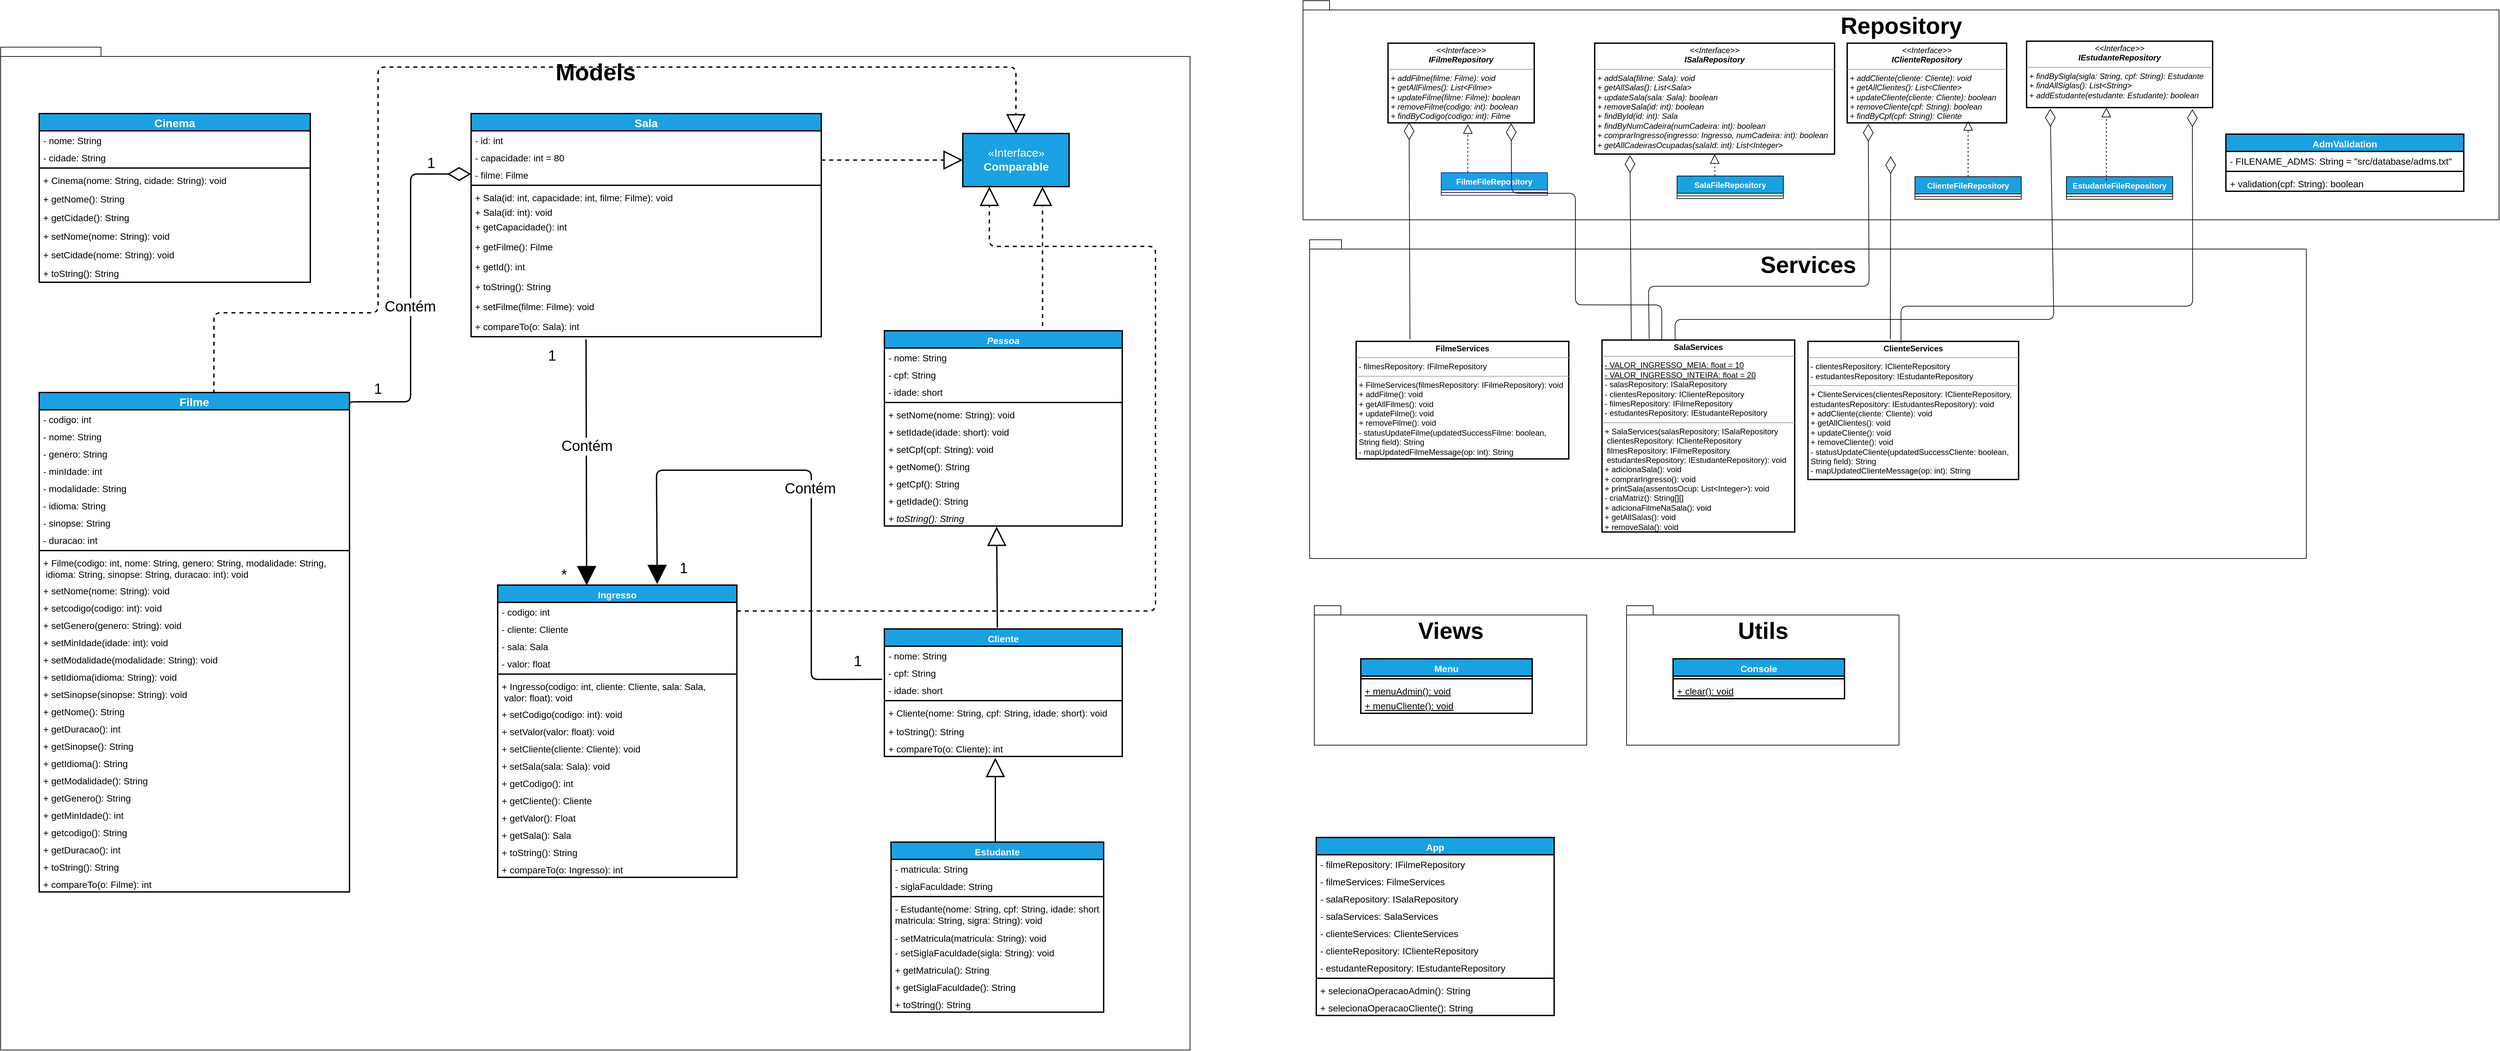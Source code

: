 <mxfile>
    <diagram id="0D2AwkG7d8j1suygumKX" name="Page-1">
        <mxGraphModel dx="1260" dy="1689" grid="1" gridSize="10" guides="0" tooltips="1" connect="1" arrows="1" fold="1" page="1" pageScale="1" pageWidth="827" pageHeight="1169" background="#FFFFFF" math="0" shadow="0">
            <root>
                <mxCell id="0"/>
                <mxCell id="1" parent="0"/>
                <mxCell id="151" value="&lt;font style=&quot;font-size: 35px&quot;&gt;Repository&lt;/font&gt;" style="shape=folder;fontStyle=1;spacingTop=10;tabWidth=40;tabHeight=14;tabPosition=left;html=1;verticalAlign=top;" parent="1" vertex="1">
                    <mxGeometry x="1780" y="-130" width="1800" height="330" as="geometry"/>
                </mxCell>
                <mxCell id="122" value="&lt;font style=&quot;font-size: 35px&quot;&gt;Models&lt;/font&gt;" style="shape=folder;fontStyle=1;spacingTop=10;tabWidth=40;tabHeight=14;tabPosition=left;html=1;strokeColor=#000000;strokeWidth=1;verticalAlign=top;align=center;fontSize=35;" parent="1" vertex="1">
                    <mxGeometry x="-180" y="-60" width="1790" height="1510" as="geometry"/>
                </mxCell>
                <mxCell id="205" value="Views" style="shape=folder;fontStyle=1;spacingTop=10;tabWidth=40;tabHeight=14;tabPosition=left;html=1;labelBackgroundColor=none;fontSize=35;fontColor=#000000;fillColor=#FFFFFF;gradientColor=none;verticalAlign=top;" parent="1" vertex="1">
                    <mxGeometry x="1797" y="781" width="410" height="210" as="geometry"/>
                </mxCell>
                <mxCell id="162" value="Services" style="shape=folder;fontStyle=1;spacingTop=10;tabWidth=40;tabHeight=14;tabPosition=left;html=1;labelBackgroundColor=none;fontSize=35;fontColor=#000000;fillColor=#FFFFFF;gradientColor=none;verticalAlign=top;" parent="1" vertex="1">
                    <mxGeometry x="1790" y="230" width="1500" height="480" as="geometry"/>
                </mxCell>
                <mxCell id="3" value="Cinema" style="swimlane;fontStyle=1;align=center;verticalAlign=middle;childLayout=stackLayout;horizontal=1;startSize=26;horizontalStack=0;resizeParent=1;resizeParentMax=0;resizeLast=0;collapsible=1;marginBottom=0;fillColor=#1ba1e2;strokeColor=#000000;fontSize=17;fontColor=#ffffff;strokeWidth=2;fontFamily=Helvetica;" parent="1" vertex="1">
                    <mxGeometry x="-122" y="40" width="408" height="254" as="geometry"/>
                </mxCell>
                <mxCell id="4" value="- nome: String" style="text;align=left;verticalAlign=top;spacingLeft=4;spacingRight=4;overflow=hidden;rotatable=0;points=[[0,0.5],[1,0.5]];portConstraint=eastwest;fontSize=14;" parent="3" vertex="1">
                    <mxGeometry y="26" width="408" height="26" as="geometry"/>
                </mxCell>
                <mxCell id="12" value="- cidade: String" style="text;align=left;verticalAlign=top;spacingLeft=4;spacingRight=4;overflow=hidden;rotatable=0;points=[[0,0.5],[1,0.5]];portConstraint=eastwest;fontSize=14;" parent="3" vertex="1">
                    <mxGeometry y="52" width="408" height="26" as="geometry"/>
                </mxCell>
                <mxCell id="5" value="" style="line;strokeWidth=2;align=left;verticalAlign=middle;spacingTop=-1;spacingLeft=3;spacingRight=3;rotatable=0;labelPosition=right;points=[];portConstraint=eastwest;fillColor=#fff2cc;strokeColor=#000000;fontSize=14;" parent="3" vertex="1">
                    <mxGeometry y="78" width="408" height="8" as="geometry"/>
                </mxCell>
                <mxCell id="6" value="+ Cinema(nome: String, cidade: String): void" style="text;align=left;verticalAlign=top;spacingLeft=4;spacingRight=4;overflow=hidden;rotatable=0;points=[[0,0.5],[1,0.5]];portConstraint=eastwest;fontSize=14;" parent="3" vertex="1">
                    <mxGeometry y="86" width="408" height="28" as="geometry"/>
                </mxCell>
                <mxCell id="259" value="+ getNome(): String" style="text;align=left;verticalAlign=top;spacingLeft=4;spacingRight=4;overflow=hidden;rotatable=0;points=[[0,0.5],[1,0.5]];portConstraint=eastwest;fontSize=14;" parent="3" vertex="1">
                    <mxGeometry y="114" width="408" height="28" as="geometry"/>
                </mxCell>
                <mxCell id="260" value="+ getCidade(): String" style="text;align=left;verticalAlign=top;spacingLeft=4;spacingRight=4;overflow=hidden;rotatable=0;points=[[0,0.5],[1,0.5]];portConstraint=eastwest;fontSize=14;" parent="3" vertex="1">
                    <mxGeometry y="142" width="408" height="28" as="geometry"/>
                </mxCell>
                <mxCell id="261" value="+ setNome(nome: String): void" style="text;align=left;verticalAlign=top;spacingLeft=4;spacingRight=4;overflow=hidden;rotatable=0;points=[[0,0.5],[1,0.5]];portConstraint=eastwest;fontSize=14;" parent="3" vertex="1">
                    <mxGeometry y="170" width="408" height="28" as="geometry"/>
                </mxCell>
                <mxCell id="262" value="+ setCidade(nome: String): void" style="text;align=left;verticalAlign=top;spacingLeft=4;spacingRight=4;overflow=hidden;rotatable=0;points=[[0,0.5],[1,0.5]];portConstraint=eastwest;fontSize=14;" parent="3" vertex="1">
                    <mxGeometry y="198" width="408" height="28" as="geometry"/>
                </mxCell>
                <mxCell id="263" value="+ toString(): String" style="text;align=left;verticalAlign=top;spacingLeft=4;spacingRight=4;overflow=hidden;rotatable=0;points=[[0,0.5],[1,0.5]];portConstraint=eastwest;fontSize=14;" parent="3" vertex="1">
                    <mxGeometry y="226" width="408" height="28" as="geometry"/>
                </mxCell>
                <mxCell id="22" value="Sala" style="swimlane;fontStyle=1;align=center;verticalAlign=middle;childLayout=stackLayout;horizontal=1;startSize=26;horizontalStack=0;resizeParent=1;resizeParentMax=0;resizeLast=0;collapsible=1;marginBottom=0;fillColor=#1ba1e2;strokeColor=#000000;fontSize=17;strokeWidth=2;fontColor=#ffffff;" parent="1" vertex="1">
                    <mxGeometry x="528" y="40" width="527" height="336" as="geometry"/>
                </mxCell>
                <mxCell id="23" value="- id: int" style="text;align=left;verticalAlign=top;spacingLeft=4;spacingRight=4;overflow=hidden;rotatable=0;points=[[0,0.5],[1,0.5]];portConstraint=eastwest;fontSize=14;strokeColor=none;" parent="22" vertex="1">
                    <mxGeometry y="26" width="527" height="26" as="geometry"/>
                </mxCell>
                <mxCell id="29" value="- capacidade: int = 80" style="text;align=left;verticalAlign=top;spacingLeft=4;spacingRight=4;overflow=hidden;rotatable=0;points=[[0,0.5],[1,0.5]];portConstraint=eastwest;fontSize=14;" parent="22" vertex="1">
                    <mxGeometry y="52" width="527" height="26" as="geometry"/>
                </mxCell>
                <mxCell id="28" value="- filme: Filme" style="text;align=left;verticalAlign=top;spacingLeft=4;spacingRight=4;overflow=hidden;rotatable=0;points=[[0,0.5],[1,0.5]];portConstraint=eastwest;fontSize=14;" parent="22" vertex="1">
                    <mxGeometry y="78" width="527" height="26" as="geometry"/>
                </mxCell>
                <mxCell id="24" value="" style="line;strokeWidth=2;align=left;verticalAlign=middle;spacingTop=-1;spacingLeft=3;spacingRight=3;rotatable=0;labelPosition=right;points=[];portConstraint=eastwest;fontSize=14;sketch=0;shadow=0;labelBackgroundColor=none;labelBorderColor=none;noLabel=1;" parent="22" vertex="1">
                    <mxGeometry y="104" width="527" height="8" as="geometry"/>
                </mxCell>
                <mxCell id="25" value="+ Sala(id: int, capacidade: int, filme: Filme): void" style="text;align=left;verticalAlign=top;spacingLeft=4;spacingRight=4;overflow=hidden;rotatable=0;points=[[0,0.5],[1,0.5]];portConstraint=eastwest;fontSize=14;" parent="22" vertex="1">
                    <mxGeometry y="112" width="527" height="22" as="geometry"/>
                </mxCell>
                <mxCell id="267" value="+ Sala(id: int): void" style="text;align=left;verticalAlign=top;spacingLeft=4;spacingRight=4;overflow=hidden;rotatable=0;points=[[0,0.5],[1,0.5]];portConstraint=eastwest;fontSize=14;" parent="22" vertex="1">
                    <mxGeometry y="134" width="527" height="22" as="geometry"/>
                </mxCell>
                <mxCell id="34" value="+ getCapacidade(): int" style="text;align=left;verticalAlign=top;spacingLeft=4;spacingRight=4;overflow=hidden;rotatable=0;points=[[0,0.5],[1,0.5]];portConstraint=eastwest;fontSize=14;" parent="22" vertex="1">
                    <mxGeometry y="156" width="527" height="30" as="geometry"/>
                </mxCell>
                <mxCell id="35" value="+ getFilme(): Filme" style="text;align=left;verticalAlign=top;spacingLeft=4;spacingRight=4;overflow=hidden;rotatable=0;points=[[0,0.5],[1,0.5]];portConstraint=eastwest;fontSize=14;" parent="22" vertex="1">
                    <mxGeometry y="186" width="527" height="30" as="geometry"/>
                </mxCell>
                <mxCell id="38" value="+ getId(): int" style="text;align=left;verticalAlign=top;spacingLeft=4;spacingRight=4;overflow=hidden;rotatable=0;points=[[0,0.5],[1,0.5]];portConstraint=eastwest;fontSize=14;" parent="22" vertex="1">
                    <mxGeometry y="216" width="527" height="30" as="geometry"/>
                </mxCell>
                <mxCell id="39" value="+ toString(): String" style="text;align=left;verticalAlign=top;spacingLeft=4;spacingRight=4;overflow=hidden;rotatable=0;points=[[0,0.5],[1,0.5]];portConstraint=eastwest;fontSize=14;" parent="22" vertex="1">
                    <mxGeometry y="246" width="527" height="30" as="geometry"/>
                </mxCell>
                <mxCell id="268" value="+ setFilme(filme: Filme): void" style="text;align=left;verticalAlign=top;spacingLeft=4;spacingRight=4;overflow=hidden;rotatable=0;points=[[0,0.5],[1,0.5]];portConstraint=eastwest;fontSize=14;" parent="22" vertex="1">
                    <mxGeometry y="276" width="527" height="30" as="geometry"/>
                </mxCell>
                <mxCell id="269" value="+ compareTo(o: Sala): int" style="text;align=left;verticalAlign=top;spacingLeft=4;spacingRight=4;overflow=hidden;rotatable=0;points=[[0,0.5],[1,0.5]];portConstraint=eastwest;fontSize=14;" parent="22" vertex="1">
                    <mxGeometry y="306" width="527" height="30" as="geometry"/>
                </mxCell>
                <mxCell id="48" value="Cliente" style="swimlane;fontStyle=1;align=center;verticalAlign=top;childLayout=stackLayout;horizontal=1;startSize=26;horizontalStack=0;resizeParent=1;resizeParentMax=0;resizeLast=0;collapsible=1;marginBottom=0;fontSize=14;strokeWidth=2;fillColor=#1ba1e2;fontColor=#ffffff;strokeColor=#000000;" parent="1" vertex="1">
                    <mxGeometry x="1150" y="816" width="358" height="192" as="geometry"/>
                </mxCell>
                <mxCell id="49" value="- nome: String" style="text;align=left;verticalAlign=top;spacingLeft=4;spacingRight=4;overflow=hidden;rotatable=0;points=[[0,0.5],[1,0.5]];portConstraint=eastwest;fontSize=14;" parent="48" vertex="1">
                    <mxGeometry y="26" width="358" height="26" as="geometry"/>
                </mxCell>
                <mxCell id="50" value="- cpf: String" style="text;align=left;verticalAlign=top;spacingLeft=4;spacingRight=4;overflow=hidden;rotatable=0;points=[[0,0.5],[1,0.5]];portConstraint=eastwest;fontSize=14;" parent="48" vertex="1">
                    <mxGeometry y="52" width="358" height="26" as="geometry"/>
                </mxCell>
                <mxCell id="60" value="- idade: short" style="text;align=left;verticalAlign=top;spacingLeft=4;spacingRight=4;overflow=hidden;rotatable=0;points=[[0,0.5],[1,0.5]];portConstraint=eastwest;fontSize=14;" parent="48" vertex="1">
                    <mxGeometry y="78" width="358" height="26" as="geometry"/>
                </mxCell>
                <mxCell id="52" value="" style="line;strokeWidth=2;align=left;verticalAlign=middle;spacingTop=-1;spacingLeft=3;spacingRight=3;rotatable=0;labelPosition=right;points=[];portConstraint=eastwest;fontSize=14;" parent="48" vertex="1">
                    <mxGeometry y="104" width="358" height="8" as="geometry"/>
                </mxCell>
                <mxCell id="64" value="+ Cliente(nome: String, cpf: String, idade: short): void" style="text;align=left;verticalAlign=top;spacingLeft=4;spacingRight=4;overflow=hidden;rotatable=0;points=[[0,0.5],[1,0.5]];portConstraint=eastwest;fontSize=14;" parent="48" vertex="1">
                    <mxGeometry y="112" width="358" height="28" as="geometry"/>
                </mxCell>
                <mxCell id="59" value="+ toString(): String" style="text;align=left;verticalAlign=top;spacingLeft=4;spacingRight=4;overflow=hidden;rotatable=0;points=[[0,0.5],[1,0.5]];portConstraint=eastwest;fontSize=14;" parent="48" vertex="1">
                    <mxGeometry y="140" width="358" height="26" as="geometry"/>
                </mxCell>
                <mxCell id="264" value="+ compareTo(o: Cliente): int" style="text;align=left;verticalAlign=top;spacingLeft=4;spacingRight=4;overflow=hidden;rotatable=0;points=[[0,0.5],[1,0.5]];portConstraint=eastwest;fontSize=14;" parent="48" vertex="1">
                    <mxGeometry y="166" width="358" height="26" as="geometry"/>
                </mxCell>
                <mxCell id="71" value="Filme" style="swimlane;fontStyle=1;align=center;verticalAlign=middle;childLayout=stackLayout;horizontal=1;startSize=26;horizontalStack=0;resizeParent=1;resizeParentMax=0;resizeLast=0;collapsible=1;marginBottom=0;fontSize=17;fillColor=#1ba1e2;fontColor=#ffffff;strokeColor=#000000;strokeWidth=2;labelPosition=center;verticalLabelPosition=middle;" parent="1" vertex="1">
                    <mxGeometry x="-122" y="460" width="467" height="752" as="geometry"/>
                </mxCell>
                <mxCell id="74" value="- codigo: int" style="text;align=left;verticalAlign=top;spacingLeft=4;spacingRight=4;overflow=hidden;rotatable=0;points=[[0,0.5],[1,0.5]];portConstraint=eastwest;fontSize=14;" parent="71" vertex="1">
                    <mxGeometry y="26" width="467" height="26" as="geometry"/>
                </mxCell>
                <mxCell id="72" value="- nome: String" style="text;align=left;verticalAlign=top;spacingLeft=4;spacingRight=4;overflow=hidden;rotatable=0;points=[[0,0.5],[1,0.5]];portConstraint=eastwest;fontSize=14;" parent="71" vertex="1">
                    <mxGeometry y="52" width="467" height="26" as="geometry"/>
                </mxCell>
                <mxCell id="73" value="- genero: String" style="text;align=left;verticalAlign=top;spacingLeft=4;spacingRight=4;overflow=hidden;rotatable=0;points=[[0,0.5],[1,0.5]];portConstraint=eastwest;fontSize=14;" parent="71" vertex="1">
                    <mxGeometry y="78" width="467" height="26" as="geometry"/>
                </mxCell>
                <mxCell id="211" value="- minIdade: int" style="text;align=left;verticalAlign=top;spacingLeft=4;spacingRight=4;overflow=hidden;rotatable=0;points=[[0,0.5],[1,0.5]];portConstraint=eastwest;fontSize=14;" parent="71" vertex="1">
                    <mxGeometry y="104" width="467" height="26" as="geometry"/>
                </mxCell>
                <mxCell id="84" value="- modalidade: String" style="text;align=left;verticalAlign=top;spacingLeft=4;spacingRight=4;overflow=hidden;rotatable=0;points=[[0,0.5],[1,0.5]];portConstraint=eastwest;fontSize=14;" parent="71" vertex="1">
                    <mxGeometry y="130" width="467" height="26" as="geometry"/>
                </mxCell>
                <mxCell id="85" value="- idioma: String" style="text;align=left;verticalAlign=top;spacingLeft=4;spacingRight=4;overflow=hidden;rotatable=0;points=[[0,0.5],[1,0.5]];portConstraint=eastwest;fontSize=14;" parent="71" vertex="1">
                    <mxGeometry y="156" width="467" height="26" as="geometry"/>
                </mxCell>
                <mxCell id="86" value="- sinopse: String" style="text;align=left;verticalAlign=top;spacingLeft=4;spacingRight=4;overflow=hidden;rotatable=0;points=[[0,0.5],[1,0.5]];portConstraint=eastwest;fontSize=14;" parent="71" vertex="1">
                    <mxGeometry y="182" width="467" height="26" as="geometry"/>
                </mxCell>
                <mxCell id="87" value="- duracao: int" style="text;align=left;verticalAlign=top;spacingLeft=4;spacingRight=4;overflow=hidden;rotatable=0;points=[[0,0.5],[1,0.5]];portConstraint=eastwest;fontSize=14;" parent="71" vertex="1">
                    <mxGeometry y="208" width="467" height="26" as="geometry"/>
                </mxCell>
                <mxCell id="75" value="" style="line;strokeWidth=2;align=left;verticalAlign=middle;spacingTop=-1;spacingLeft=3;spacingRight=3;rotatable=0;labelPosition=right;points=[];portConstraint=eastwest;fontSize=14;" parent="71" vertex="1">
                    <mxGeometry y="234" width="467" height="8" as="geometry"/>
                </mxCell>
                <mxCell id="76" value="+ Filme(codigo: int, nome: String, genero: String, modalidade: String,&#10; idioma: String, sinopse: String, duracao: int): void" style="text;align=left;verticalAlign=top;spacingLeft=4;spacingRight=4;overflow=hidden;rotatable=0;points=[[0,0.5],[1,0.5]];portConstraint=eastwest;fontSize=14;" parent="71" vertex="1">
                    <mxGeometry y="242" width="467" height="42" as="geometry"/>
                </mxCell>
                <mxCell id="77" value="+ setNome(nome: String): void" style="text;align=left;verticalAlign=top;spacingLeft=4;spacingRight=4;overflow=hidden;rotatable=0;points=[[0,0.5],[1,0.5]];portConstraint=eastwest;fontSize=14;" parent="71" vertex="1">
                    <mxGeometry y="284" width="467" height="26" as="geometry"/>
                </mxCell>
                <mxCell id="78" value="+ setcodigo(codigo: int): void" style="text;align=left;verticalAlign=top;spacingLeft=4;spacingRight=4;overflow=hidden;rotatable=0;points=[[0,0.5],[1,0.5]];portConstraint=eastwest;fontSize=14;" parent="71" vertex="1">
                    <mxGeometry y="310" width="467" height="26" as="geometry"/>
                </mxCell>
                <mxCell id="79" value="+ setGenero(genero: String): void" style="text;align=left;verticalAlign=top;spacingLeft=4;spacingRight=4;overflow=hidden;rotatable=0;points=[[0,0.5],[1,0.5]];portConstraint=eastwest;fontSize=14;" parent="71" vertex="1">
                    <mxGeometry y="336" width="467" height="26" as="geometry"/>
                </mxCell>
                <mxCell id="212" value="+ setMinIdade(idade: int): void" style="text;align=left;verticalAlign=top;spacingLeft=4;spacingRight=4;overflow=hidden;rotatable=0;points=[[0,0.5],[1,0.5]];portConstraint=eastwest;fontSize=14;" parent="71" vertex="1">
                    <mxGeometry y="362" width="467" height="26" as="geometry"/>
                </mxCell>
                <mxCell id="88" value="+ setModalidade(modalidade: String): void" style="text;align=left;verticalAlign=top;spacingLeft=4;spacingRight=4;overflow=hidden;rotatable=0;points=[[0,0.5],[1,0.5]];portConstraint=eastwest;fontSize=14;" parent="71" vertex="1">
                    <mxGeometry y="388" width="467" height="26" as="geometry"/>
                </mxCell>
                <mxCell id="89" value="+ setIdioma(idioma: String): void" style="text;align=left;verticalAlign=top;spacingLeft=4;spacingRight=4;overflow=hidden;rotatable=0;points=[[0,0.5],[1,0.5]];portConstraint=eastwest;fontSize=14;" parent="71" vertex="1">
                    <mxGeometry y="414" width="467" height="26" as="geometry"/>
                </mxCell>
                <mxCell id="80" value="+ setSinopse(sinopse: String): void" style="text;align=left;verticalAlign=top;spacingLeft=4;spacingRight=4;overflow=hidden;rotatable=0;points=[[0,0.5],[1,0.5]];portConstraint=eastwest;fontSize=14;" parent="71" vertex="1">
                    <mxGeometry y="440" width="467" height="26" as="geometry"/>
                </mxCell>
                <mxCell id="91" value="+ getNome(): String" style="text;align=left;verticalAlign=top;spacingLeft=4;spacingRight=4;overflow=hidden;rotatable=0;points=[[0,0.5],[1,0.5]];portConstraint=eastwest;fontSize=14;" parent="71" vertex="1">
                    <mxGeometry y="466" width="467" height="26" as="geometry"/>
                </mxCell>
                <mxCell id="97" value="+ getDuracao(): int" style="text;align=left;verticalAlign=top;spacingLeft=4;spacingRight=4;overflow=hidden;rotatable=0;points=[[0,0.5],[1,0.5]];portConstraint=eastwest;fontSize=14;" parent="71" vertex="1">
                    <mxGeometry y="492" width="467" height="26" as="geometry"/>
                </mxCell>
                <mxCell id="96" value="+ getSinopse(): String" style="text;align=left;verticalAlign=top;spacingLeft=4;spacingRight=4;overflow=hidden;rotatable=0;points=[[0,0.5],[1,0.5]];portConstraint=eastwest;fontSize=14;" parent="71" vertex="1">
                    <mxGeometry y="518" width="467" height="26" as="geometry"/>
                </mxCell>
                <mxCell id="95" value="+ getIdioma(): String" style="text;align=left;verticalAlign=top;spacingLeft=4;spacingRight=4;overflow=hidden;rotatable=0;points=[[0,0.5],[1,0.5]];portConstraint=eastwest;fontSize=14;" parent="71" vertex="1">
                    <mxGeometry y="544" width="467" height="26" as="geometry"/>
                </mxCell>
                <mxCell id="94" value="+ getModalidade(): String" style="text;align=left;verticalAlign=top;spacingLeft=4;spacingRight=4;overflow=hidden;rotatable=0;points=[[0,0.5],[1,0.5]];portConstraint=eastwest;fontSize=14;" parent="71" vertex="1">
                    <mxGeometry y="570" width="467" height="26" as="geometry"/>
                </mxCell>
                <mxCell id="213" value="+ getGenero(): String" style="text;align=left;verticalAlign=top;spacingLeft=4;spacingRight=4;overflow=hidden;rotatable=0;points=[[0,0.5],[1,0.5]];portConstraint=eastwest;fontSize=14;" parent="71" vertex="1">
                    <mxGeometry y="596" width="467" height="26" as="geometry"/>
                </mxCell>
                <mxCell id="93" value="+ getMinIdade(): int" style="text;align=left;verticalAlign=top;spacingLeft=4;spacingRight=4;overflow=hidden;rotatable=0;points=[[0,0.5],[1,0.5]];portConstraint=eastwest;fontSize=14;" parent="71" vertex="1">
                    <mxGeometry y="622" width="467" height="26" as="geometry"/>
                </mxCell>
                <mxCell id="92" value="+ getcodigo(): String" style="text;align=left;verticalAlign=top;spacingLeft=4;spacingRight=4;overflow=hidden;rotatable=0;points=[[0,0.5],[1,0.5]];portConstraint=eastwest;fontSize=14;" parent="71" vertex="1">
                    <mxGeometry y="648" width="467" height="26" as="geometry"/>
                </mxCell>
                <mxCell id="90" value="+ getDuracao(): int" style="text;align=left;verticalAlign=top;spacingLeft=4;spacingRight=4;overflow=hidden;rotatable=0;points=[[0,0.5],[1,0.5]];portConstraint=eastwest;fontSize=14;" parent="71" vertex="1">
                    <mxGeometry y="674" width="467" height="26" as="geometry"/>
                </mxCell>
                <mxCell id="98" value="+ toString(): String" style="text;align=left;verticalAlign=top;spacingLeft=4;spacingRight=4;overflow=hidden;rotatable=0;points=[[0,0.5],[1,0.5]];portConstraint=eastwest;fontSize=14;" parent="71" vertex="1">
                    <mxGeometry y="700" width="467" height="26" as="geometry"/>
                </mxCell>
                <mxCell id="266" value="+ compareTo(o: Filme): int" style="text;align=left;verticalAlign=top;spacingLeft=4;spacingRight=4;overflow=hidden;rotatable=0;points=[[0,0.5],[1,0.5]];portConstraint=eastwest;fontSize=14;" parent="71" vertex="1">
                    <mxGeometry y="726" width="467" height="26" as="geometry"/>
                </mxCell>
                <mxCell id="99" value="Estudante" style="swimlane;fontStyle=1;align=center;verticalAlign=top;childLayout=stackLayout;horizontal=1;startSize=26;horizontalStack=0;resizeParent=1;resizeParentMax=0;resizeLast=0;collapsible=1;marginBottom=0;fontSize=14;fillColor=#1ba1e2;fontColor=#ffffff;strokeColor=#000000;strokeWidth=2;rounded=0;shadow=0;sketch=0;glass=0;" parent="1" vertex="1">
                    <mxGeometry x="1160" y="1137" width="320" height="256" as="geometry"/>
                </mxCell>
                <mxCell id="100" value="- matricula: String" style="text;align=left;verticalAlign=top;spacingLeft=4;spacingRight=4;overflow=hidden;rotatable=0;points=[[0,0.5],[1,0.5]];portConstraint=eastwest;fontSize=14;" parent="99" vertex="1">
                    <mxGeometry y="26" width="320" height="26" as="geometry"/>
                </mxCell>
                <mxCell id="103" value="- siglaFaculdade: String" style="text;align=left;verticalAlign=top;spacingLeft=4;spacingRight=4;overflow=hidden;rotatable=0;points=[[0,0.5],[1,0.5]];portConstraint=eastwest;fontSize=14;" parent="99" vertex="1">
                    <mxGeometry y="52" width="320" height="26" as="geometry"/>
                </mxCell>
                <mxCell id="101" value="" style="line;strokeWidth=2;align=left;verticalAlign=middle;spacingTop=-1;spacingLeft=3;spacingRight=3;rotatable=0;labelPosition=right;points=[];portConstraint=eastwest;fontSize=14;shadow=0;" parent="99" vertex="1">
                    <mxGeometry y="78" width="320" height="8" as="geometry"/>
                </mxCell>
                <mxCell id="258" value="- Estudante(nome: String, cpf: String, idade: short, &#10;matricula: String, sigra: String): void" style="text;align=left;verticalAlign=top;spacingLeft=4;spacingRight=4;overflow=hidden;rotatable=0;points=[[0,0.5],[1,0.5]];portConstraint=eastwest;fontSize=14;" parent="99" vertex="1">
                    <mxGeometry y="86" width="320" height="44" as="geometry"/>
                </mxCell>
                <mxCell id="102" value="- setMatricula(matricula: String): void" style="text;align=left;verticalAlign=top;spacingLeft=4;spacingRight=4;overflow=hidden;rotatable=0;points=[[0,0.5],[1,0.5]];portConstraint=eastwest;fontSize=14;" parent="99" vertex="1">
                    <mxGeometry y="130" width="320" height="22" as="geometry"/>
                </mxCell>
                <mxCell id="105" value="- setSiglaFaculdade(sigla: String): void" style="text;align=left;verticalAlign=top;spacingLeft=4;spacingRight=4;overflow=hidden;rotatable=0;points=[[0,0.5],[1,0.5]];portConstraint=eastwest;fontSize=14;" parent="99" vertex="1">
                    <mxGeometry y="152" width="320" height="26" as="geometry"/>
                </mxCell>
                <mxCell id="106" value="+ getMatricula(): String" style="text;align=left;verticalAlign=top;spacingLeft=4;spacingRight=4;overflow=hidden;rotatable=0;points=[[0,0.5],[1,0.5]];portConstraint=eastwest;fontSize=14;" parent="99" vertex="1">
                    <mxGeometry y="178" width="320" height="26" as="geometry"/>
                </mxCell>
                <mxCell id="104" value="+ getSiglaFaculdade(): String " style="text;align=left;verticalAlign=top;spacingLeft=4;spacingRight=4;overflow=hidden;rotatable=0;points=[[0,0.5],[1,0.5]];portConstraint=eastwest;fontSize=14;" parent="99" vertex="1">
                    <mxGeometry y="204" width="320" height="26" as="geometry"/>
                </mxCell>
                <mxCell id="265" value="+ toString(): String " style="text;align=left;verticalAlign=top;spacingLeft=4;spacingRight=4;overflow=hidden;rotatable=0;points=[[0,0.5],[1,0.5]];portConstraint=eastwest;fontSize=14;" parent="99" vertex="1">
                    <mxGeometry y="230" width="320" height="26" as="geometry"/>
                </mxCell>
                <mxCell id="118" value="" style="endArrow=none;html=1;endSize=24;startArrow=diamondThin;startSize=30;startFill=0;edgeStyle=orthogonalEdgeStyle;align=left;verticalAlign=bottom;entryX=1.002;entryY=0.022;entryDx=0;entryDy=0;endFill=0;fillColor=none;fontSize=14;exitX=0;exitY=0.5;exitDx=0;exitDy=0;entryPerimeter=0;strokeWidth=2;" parent="1" source="28" target="71" edge="1">
                    <mxGeometry x="-1" y="3" relative="1" as="geometry">
                        <mxPoint x="498" y="368" as="sourcePoint"/>
                        <mxPoint x="488" y="540" as="targetPoint"/>
                        <Array as="points">
                            <mxPoint x="437" y="131"/>
                            <mxPoint x="437" y="474"/>
                        </Array>
                    </mxGeometry>
                </mxCell>
                <mxCell id="243" value="Contém" style="edgeLabel;html=1;align=center;verticalAlign=middle;resizable=0;points=[];fontSize=22;" parent="118" vertex="1" connectable="0">
                    <mxGeometry x="0.101" y="-1" relative="1" as="geometry">
                        <mxPoint as="offset"/>
                    </mxGeometry>
                </mxCell>
                <mxCell id="120" style="edgeStyle=none;html=1;startArrow=none;startFill=0;endArrow=block;endFill=0;startSize=24;endSize=24;fontSize=14;strokeWidth=2;" parent="1" edge="1">
                    <mxGeometry relative="1" as="geometry">
                        <mxPoint x="1317" y="1010" as="targetPoint"/>
                        <mxPoint x="1317" y="1138" as="sourcePoint"/>
                    </mxGeometry>
                </mxCell>
                <mxCell id="128" value="«Interface»&lt;br style=&quot;font-size: 17px;&quot;&gt;&lt;b style=&quot;font-size: 17px;&quot;&gt;Comparable&lt;/b&gt;" style="html=1;fillColor=#1ba1e2;fontColor=#ffffff;strokeColor=#000000;fontSize=17;strokeWidth=2;" parent="1" vertex="1">
                    <mxGeometry x="1268" y="70" width="160" height="80" as="geometry"/>
                </mxCell>
                <mxCell id="131" style="edgeStyle=none;html=1;exitX=1;exitY=-0.308;exitDx=0;exitDy=0;entryX=0;entryY=0.5;entryDx=0;entryDy=0;dashed=1;fontSize=17;startArrow=none;startFill=0;endArrow=block;endFill=0;startSize=24;endSize=24;strokeWidth=2;exitPerimeter=0;" parent="1" source="28" target="128" edge="1">
                    <mxGeometry relative="1" as="geometry"/>
                </mxCell>
                <mxCell id="217" style="edgeStyle=none;html=1;exitX=0.25;exitY=0;exitDx=0;exitDy=0;entryX=0.546;entryY=1.015;entryDx=0;entryDy=0;entryPerimeter=0;dashed=1;endArrow=block;endFill=0;endSize=12;" parent="1" source="132" target="136" edge="1">
                    <mxGeometry relative="1" as="geometry"/>
                </mxCell>
                <mxCell id="132" value="FilmeFileRepository" style="swimlane;fontStyle=1;align=center;verticalAlign=top;childLayout=stackLayout;horizontal=1;startSize=26;horizontalStack=0;resizeParent=1;resizeParentMax=0;resizeLast=0;collapsible=1;marginBottom=0;fillColor=#1BA1E2;fontColor=#ffffff;strokeColor=#001DBC;" parent="1" vertex="1">
                    <mxGeometry x="1988" y="129" width="160" height="34" as="geometry"/>
                </mxCell>
                <mxCell id="134" value="" style="line;strokeWidth=1;fillColor=none;align=left;verticalAlign=middle;spacingTop=-1;spacingLeft=3;spacingRight=3;rotatable=0;labelPosition=right;points=[];portConstraint=eastwest;" parent="132" vertex="1">
                    <mxGeometry y="26" width="160" height="8" as="geometry"/>
                </mxCell>
                <mxCell id="136" value="&lt;p style=&quot;margin: 0px ; margin-top: 4px ; text-align: center&quot;&gt;&lt;span&gt;&amp;lt;&amp;lt;Interface&amp;gt;&amp;gt;&lt;/span&gt;&lt;br&gt;&lt;b&gt;&lt;span&gt;IFilmeRepository&lt;/span&gt;&lt;/b&gt;&lt;/p&gt;&lt;hr size=&quot;1&quot;&gt;&lt;p style=&quot;margin: 0px ; margin-left: 4px&quot;&gt;&lt;span&gt;+ addFilme(filme: Filme): void&lt;br&gt;+ getAllFilmes(): List&amp;lt;Filme&amp;gt;&lt;/span&gt;&lt;/p&gt;&lt;p style=&quot;margin: 0px ; margin-left: 4px&quot;&gt;&lt;span&gt;+ updateFilme(filme: Filme): boolean&lt;br&gt;&lt;/span&gt;&lt;/p&gt;&lt;p style=&quot;margin: 0px ; margin-left: 4px&quot;&gt;&lt;span&gt;+ removeFilme(codigo: int): boolean&lt;/span&gt;&lt;/p&gt;&lt;p style=&quot;margin: 0px ; margin-left: 4px&quot;&gt;&lt;span&gt;+ findByCodigo(codigo: int): Filme&lt;/span&gt;&lt;br&gt;&lt;/p&gt;" style="verticalAlign=top;align=left;overflow=fill;fontSize=12;fontFamily=Helvetica;html=1;fillColor=default;strokeColor=#000000;gradientColor=none;fontStyle=2;strokeWidth=2;" parent="1" vertex="1">
                    <mxGeometry x="1908" y="-66" width="220" height="120" as="geometry"/>
                </mxCell>
                <mxCell id="223" style="edgeStyle=none;html=1;exitX=0.147;exitY=1.01;exitDx=0;exitDy=0;entryX=0.152;entryY=0;entryDx=0;entryDy=0;entryPerimeter=0;endArrow=none;endFill=0;endSize=12;startArrow=diamondThin;startFill=0;startSize=24;exitPerimeter=0;" parent="1" source="138" target="153" edge="1">
                    <mxGeometry relative="1" as="geometry"/>
                </mxCell>
                <mxCell id="138" value="&lt;p style=&quot;margin: 0px ; margin-top: 4px ; text-align: center&quot;&gt;&lt;span&gt;&amp;lt;&amp;lt;Interface&amp;gt;&amp;gt;&lt;/span&gt;&lt;br&gt;&lt;b&gt;ISalaRepository&lt;/b&gt;&lt;/p&gt;&lt;hr size=&quot;1&quot;&gt;&lt;p style=&quot;margin: 0px ; margin-left: 4px&quot;&gt;&lt;span&gt;+ addSala(filme: Sala): void&lt;br&gt;+ getAllSalas(): List&amp;lt;Sala&amp;gt;&lt;/span&gt;&lt;/p&gt;&lt;p style=&quot;margin: 0px ; margin-left: 4px&quot;&gt;&lt;span&gt;+ updateSala(sala: Sala): boolean&lt;br&gt;&lt;/span&gt;&lt;/p&gt;&lt;p style=&quot;margin: 0px ; margin-left: 4px&quot;&gt;&lt;span&gt;+ removeSala(id: int): boolean&lt;/span&gt;&lt;/p&gt;&lt;p style=&quot;margin: 0px ; margin-left: 4px&quot;&gt;&lt;span&gt;+ findById(id: int): Sala&lt;/span&gt;&lt;br&gt;&lt;/p&gt;&lt;p style=&quot;margin: 0px ; margin-left: 4px&quot;&gt;&lt;span&gt;+ findByNumCadeira(numCadeira: int): boolean&lt;/span&gt;&lt;/p&gt;&lt;p style=&quot;margin: 0px ; margin-left: 4px&quot;&gt;&lt;span&gt;+ comprarIngresso(ingresso: Ingresso, numCadeira: int): boolean&lt;/span&gt;&lt;/p&gt;&lt;p style=&quot;margin: 0px ; margin-left: 4px&quot;&gt;&lt;span&gt;+ getAllCadeirasOcupadas(salaId: int): List&amp;lt;Integer&amp;gt;&lt;/span&gt;&lt;/p&gt;" style="verticalAlign=top;align=left;overflow=fill;fontSize=12;fontFamily=Helvetica;html=1;fontStyle=2;strokeWidth=2;" parent="1" vertex="1">
                    <mxGeometry x="2219" y="-66" width="361" height="167" as="geometry"/>
                </mxCell>
                <mxCell id="139" value="SalaFileRepository" style="swimlane;fontStyle=1;align=center;verticalAlign=top;childLayout=stackLayout;horizontal=1;startSize=26;horizontalStack=0;resizeParent=1;resizeParentMax=0;resizeLast=0;collapsible=1;marginBottom=0;fillColor=#1BA1E2;fontColor=#FFFFFF;" parent="1" vertex="1">
                    <mxGeometry x="2343" y="134" width="160" height="34" as="geometry">
                        <mxRectangle x="2259" y="183" width="140" height="26" as="alternateBounds"/>
                    </mxGeometry>
                </mxCell>
                <mxCell id="140" value="" style="line;strokeWidth=1;fillColor=none;align=left;verticalAlign=middle;spacingTop=-1;spacingLeft=3;spacingRight=3;rotatable=0;labelPosition=right;points=[];portConstraint=eastwest;" parent="139" vertex="1">
                    <mxGeometry y="26" width="160" height="8" as="geometry"/>
                </mxCell>
                <mxCell id="225" style="edgeStyle=none;html=1;exitX=0.181;exitY=1.01;exitDx=0;exitDy=0;startArrow=diamondThin;startFill=0;endArrow=none;endFill=0;startSize=24;endSize=12;exitPerimeter=0;" parent="1" edge="1">
                    <mxGeometry relative="1" as="geometry">
                        <mxPoint x="2664.44" y="104.2" as="sourcePoint"/>
                        <mxPoint x="2664" y="380" as="targetPoint"/>
                    </mxGeometry>
                </mxCell>
                <mxCell id="141" value="&lt;p style=&quot;margin: 0px ; margin-top: 4px ; text-align: center&quot;&gt;&lt;span&gt;&amp;lt;&amp;lt;Interface&amp;gt;&amp;gt;&lt;/span&gt;&lt;br&gt;&lt;b&gt;IClienteRepository&lt;/b&gt;&lt;/p&gt;&lt;hr size=&quot;1&quot;&gt;&lt;p style=&quot;margin: 0px ; margin-left: 4px&quot;&gt;&lt;span&gt;+ addCliente(cliente: Cliente): void&lt;br&gt;+ getAllClientes(): List&amp;lt;Cliente&amp;gt;&lt;/span&gt;&lt;/p&gt;&lt;p style=&quot;margin: 0px ; margin-left: 4px&quot;&gt;&lt;span&gt;+ updateCliente(cliente: Cliente): boolean&lt;br&gt;&lt;/span&gt;&lt;/p&gt;&lt;p style=&quot;margin: 0px ; margin-left: 4px&quot;&gt;&lt;span&gt;+ removeCliente(cpf: String): boolean&lt;/span&gt;&lt;/p&gt;&lt;p style=&quot;margin: 0px ; margin-left: 4px&quot;&gt;&lt;span&gt;+ findByCpf(cpf: String): Cliente&lt;/span&gt;&lt;br&gt;&lt;/p&gt;" style="verticalAlign=top;align=left;overflow=fill;fontSize=12;fontFamily=Helvetica;html=1;fontStyle=2;strokeWidth=2;" parent="1" vertex="1">
                    <mxGeometry x="2599" y="-66" width="240" height="120" as="geometry"/>
                </mxCell>
                <mxCell id="230" style="edgeStyle=none;html=1;exitX=0.5;exitY=0;exitDx=0;exitDy=0;startArrow=none;startFill=0;endArrow=block;endFill=0;startSize=23;endSize=12;dashed=1;" parent="1" source="142" edge="1">
                    <mxGeometry relative="1" as="geometry">
                        <mxPoint x="2781" y="51" as="targetPoint"/>
                    </mxGeometry>
                </mxCell>
                <mxCell id="142" value="ClienteFileRepository" style="swimlane;fontStyle=1;align=center;verticalAlign=top;childLayout=stackLayout;horizontal=1;startSize=26;horizontalStack=0;resizeParent=1;resizeParentMax=0;resizeLast=0;collapsible=1;marginBottom=0;fontColor=#FFFFFF;fillColor=#1BA1E2;" parent="1" vertex="1">
                    <mxGeometry x="2701" y="135" width="160" height="34" as="geometry"/>
                </mxCell>
                <mxCell id="143" value="" style="line;strokeWidth=1;fillColor=none;align=left;verticalAlign=middle;spacingTop=-1;spacingLeft=3;spacingRight=3;rotatable=0;labelPosition=right;points=[];portConstraint=eastwest;" parent="142" vertex="1">
                    <mxGeometry y="26" width="160" height="8" as="geometry"/>
                </mxCell>
                <mxCell id="144" value="&lt;p style=&quot;margin: 0px ; margin-top: 4px ; text-align: center&quot;&gt;&lt;span&gt;&amp;lt;&amp;lt;Interface&amp;gt;&amp;gt;&lt;/span&gt;&lt;br&gt;&lt;b&gt;IEstudanteRepository&lt;/b&gt;&lt;/p&gt;&lt;hr size=&quot;1&quot;&gt;&lt;p style=&quot;margin: 0px ; margin-left: 4px&quot;&gt;&lt;span&gt;+ findBySigla(sigla: String, cpf: String): Estudante&lt;/span&gt;&lt;/p&gt;&lt;p style=&quot;margin: 0px ; margin-left: 4px&quot;&gt;&lt;span&gt;+ findAllSiglas(): List&amp;lt;String&amp;gt;&lt;/span&gt;&lt;/p&gt;&lt;p style=&quot;margin: 0px ; margin-left: 4px&quot;&gt;&lt;span&gt;+ addEstudante(estudante: Estudante): boolean&lt;/span&gt;&lt;/p&gt;" style="verticalAlign=top;align=left;overflow=fill;fontSize=12;fontFamily=Helvetica;html=1;fontStyle=2;strokeWidth=2;" parent="1" vertex="1">
                    <mxGeometry x="2869" y="-69" width="280" height="100" as="geometry"/>
                </mxCell>
                <mxCell id="145" value="EstudanteFileRepository" style="swimlane;fontStyle=1;align=center;verticalAlign=top;childLayout=stackLayout;horizontal=1;startSize=26;horizontalStack=0;resizeParent=1;resizeParentMax=0;resizeLast=0;collapsible=1;marginBottom=0;fillColor=#1BA1E2;fontColor=#FFFFFF;" parent="1" vertex="1">
                    <mxGeometry x="2929" y="135" width="160" height="34" as="geometry"/>
                </mxCell>
                <mxCell id="146" value="" style="line;strokeWidth=1;fillColor=none;align=left;verticalAlign=middle;spacingTop=-1;spacingLeft=3;spacingRight=3;rotatable=0;labelPosition=right;points=[];portConstraint=eastwest;" parent="145" vertex="1">
                    <mxGeometry y="26" width="160" height="8" as="geometry"/>
                </mxCell>
                <mxCell id="148" value="" style="endArrow=block;dashed=1;endFill=0;endSize=12;html=1;entryX=0.5;entryY=1;entryDx=0;entryDy=0;" parent="1" target="138" edge="1">
                    <mxGeometry width="160" relative="1" as="geometry">
                        <mxPoint x="2400" y="134" as="sourcePoint"/>
                        <mxPoint x="2348" y="54.0" as="targetPoint"/>
                    </mxGeometry>
                </mxCell>
                <mxCell id="150" value="" style="endArrow=block;dashed=1;endFill=0;endSize=12;html=1;" parent="1" edge="1">
                    <mxGeometry width="160" relative="1" as="geometry">
                        <mxPoint x="2989" y="141" as="sourcePoint"/>
                        <mxPoint x="2989.0" y="31.0" as="targetPoint"/>
                    </mxGeometry>
                </mxCell>
                <mxCell id="152" value="&lt;p style=&quot;margin: 0px ; margin-top: 4px ; text-align: center&quot;&gt;&lt;b&gt;FilmeServices&lt;/b&gt;&lt;/p&gt;&lt;hr size=&quot;1&quot;&gt;&lt;p style=&quot;margin: 0px ; margin-left: 4px&quot;&gt;- filmesRepository: IFilmeRepository&lt;/p&gt;&lt;hr size=&quot;1&quot;&gt;&lt;p style=&quot;margin: 0px ; margin-left: 4px&quot;&gt;+ FilmeServices(filmesRepository: IFilmeRepository): void&lt;/p&gt;&lt;p style=&quot;margin: 0px 0px 0px 4px&quot;&gt;+ addFilme(): void&lt;br&gt;+ getAllFilmes(): void&lt;/p&gt;&lt;p style=&quot;margin: 0px 0px 0px 4px&quot;&gt;+ updateFilme(): void&lt;br&gt;&lt;/p&gt;&lt;p style=&quot;margin: 0px 0px 0px 4px&quot;&gt;+ removeFilme(): void&lt;/p&gt;&lt;p style=&quot;margin: 0px 0px 0px 4px&quot;&gt;- statusUpdateFilme(updatedSuccessFilme: boolean,&lt;/p&gt;&lt;p style=&quot;margin: 0px 0px 0px 4px&quot;&gt;String field): String&lt;/p&gt;&lt;p style=&quot;margin: 0px 0px 0px 4px&quot;&gt;- mapUpdatedFilmeMessage(op: int): String&lt;/p&gt;" style="verticalAlign=top;align=left;overflow=fill;fontSize=12;fontFamily=Helvetica;html=1;strokeWidth=2;" parent="1" vertex="1">
                    <mxGeometry x="1860" y="383" width="320" height="177" as="geometry"/>
                </mxCell>
                <mxCell id="153" value="&lt;p style=&quot;margin: 0px ; margin-top: 4px ; text-align: center&quot;&gt;&lt;b&gt;SalaServices&lt;/b&gt;&lt;/p&gt;&lt;hr size=&quot;1&quot;&gt;&lt;p style=&quot;margin: 0px ; margin-left: 4px&quot;&gt;&lt;u&gt;- VALOR_INGRESSO_MEIA: float = 10&lt;/u&gt;&lt;/p&gt;&lt;p style=&quot;margin: 0px ; margin-left: 4px&quot;&gt;&lt;u&gt;- VALOR_INGRESSO_INTEIRA: float = 20&lt;/u&gt;&lt;br&gt;&lt;/p&gt;&lt;p style=&quot;margin: 0px ; margin-left: 4px&quot;&gt;- salasRepository: ISalaRepository&lt;/p&gt;&lt;p style=&quot;margin: 0px ; margin-left: 4px&quot;&gt;- clientesRepository: IClienteRepository&lt;br&gt;&lt;/p&gt;&lt;p style=&quot;margin: 0px ; margin-left: 4px&quot;&gt;- filmesRepository: IFilmeRepository&lt;br&gt;&lt;/p&gt;&lt;p style=&quot;margin: 0px ; margin-left: 4px&quot;&gt;- estudantesRepository: IEstudanteRepository&lt;br&gt;&lt;/p&gt;&lt;hr size=&quot;1&quot;&gt;&lt;p style=&quot;margin: 0px ; margin-left: 4px&quot;&gt;+ SalaServices(&lt;span&gt;salasRepository: ISalaRepository&lt;/span&gt;&lt;/p&gt;&lt;p style=&quot;margin: 0px 0px 0px 4px&quot;&gt;&amp;nbsp;clientesRepository: IClienteRepository&lt;br&gt;&lt;/p&gt;&lt;p style=&quot;margin: 0px 0px 0px 4px&quot;&gt;&amp;nbsp;filmesRepository: IFilmeRepository&lt;br&gt;&lt;/p&gt;&lt;p style=&quot;margin: 0px 0px 0px 4px&quot;&gt;&amp;nbsp;estudantesRepository: IEstudanteRepository&lt;span&gt;): void&lt;/span&gt;&lt;/p&gt;&lt;p style=&quot;margin: 0px 0px 0px 4px&quot;&gt;+ adicionaSala(): void&lt;/p&gt;&lt;p style=&quot;margin: 0px 0px 0px 4px&quot;&gt;+ comprarIngresso(): void&lt;/p&gt;&lt;p style=&quot;margin: 0px 0px 0px 4px&quot;&gt;+ printSala(assentosOcup: List&amp;lt;Integer&amp;gt;): void&lt;/p&gt;&lt;p style=&quot;margin: 0px 0px 0px 4px&quot;&gt;- criaMatriz(): String[][]&lt;/p&gt;&lt;p style=&quot;margin: 0px 0px 0px 4px&quot;&gt;+ adicionaFilmeNaSala(): void&lt;br&gt;+ getAllSalas(): void&lt;/p&gt;&lt;p style=&quot;margin: 0px 0px 0px 4px&quot;&gt;+ removeSala(): void&lt;/p&gt;" style="verticalAlign=top;align=left;overflow=fill;fontSize=12;fontFamily=Helvetica;html=1;strokeWidth=2;" parent="1" vertex="1">
                    <mxGeometry x="2230" y="381" width="290" height="289" as="geometry"/>
                </mxCell>
                <mxCell id="154" value="&lt;p style=&quot;margin: 0px ; margin-top: 4px ; text-align: center&quot;&gt;&lt;b&gt;ClienteServices&lt;/b&gt;&lt;/p&gt;&lt;hr size=&quot;1&quot;&gt;&lt;p style=&quot;margin: 0px ; margin-left: 4px&quot;&gt;- clientesRepository: IClienteRepository&lt;/p&gt;&lt;p style=&quot;margin: 0px ; margin-left: 4px&quot;&gt;- estudantesRepository: IEstudanteRepository&lt;/p&gt;&lt;hr size=&quot;1&quot;&gt;&lt;p style=&quot;margin: 0px ; margin-left: 4px&quot;&gt;+ ClienteServices(clientesRepository: IClienteRepository,&lt;/p&gt;&lt;p style=&quot;margin: 0px ; margin-left: 4px&quot;&gt;estudantesRepository: IEstudantesRepository&lt;span&gt;): void&lt;/span&gt;&lt;/p&gt;&lt;p style=&quot;margin: 0px 0px 0px 4px&quot;&gt;+ addCliente(cliente: Cliente): void&lt;br&gt;+ getAllClientes(): void&lt;/p&gt;&lt;p style=&quot;margin: 0px 0px 0px 4px&quot;&gt;+ updateCliente(): void&lt;br&gt;&lt;/p&gt;&lt;p style=&quot;margin: 0px 0px 0px 4px&quot;&gt;+ removeCliente(): void&lt;/p&gt;&lt;p style=&quot;margin: 0px 0px 0px 4px&quot;&gt;- statusUpdateCliente(updatedSuccessCliente: boolean,&lt;/p&gt;&lt;p style=&quot;margin: 0px 0px 0px 4px&quot;&gt;String field): String&lt;/p&gt;&lt;p style=&quot;margin: 0px 0px 0px 4px&quot;&gt;- mapUpdatedClienteMessage(op: int): String&lt;/p&gt;&lt;p style=&quot;margin: 0px 0px 0px 4px&quot;&gt;&lt;br&gt;&lt;/p&gt;" style="verticalAlign=top;align=left;overflow=fill;fontSize=12;fontFamily=Helvetica;html=1;strokeWidth=2;" parent="1" vertex="1">
                    <mxGeometry x="2540" y="383" width="317" height="208" as="geometry"/>
                </mxCell>
                <mxCell id="157" value="" style="endArrow=diamondThin;endFill=0;endSize=24;html=1;fontSize=35;entryX=0.144;entryY=0.992;entryDx=0;entryDy=0;entryPerimeter=0;" parent="1" target="136" edge="1">
                    <mxGeometry width="160" relative="1" as="geometry">
                        <mxPoint x="1941" y="380" as="sourcePoint"/>
                        <mxPoint x="2089" y="353" as="targetPoint"/>
                        <Array as="points"/>
                    </mxGeometry>
                </mxCell>
                <mxCell id="166" value="Ingresso" style="swimlane;fontStyle=1;align=center;verticalAlign=top;childLayout=stackLayout;horizontal=1;startSize=26;horizontalStack=0;resizeParent=1;resizeParentMax=0;resizeLast=0;collapsible=1;marginBottom=0;fontSize=14;strokeWidth=2;fillColor=#1ba1e2;fontColor=#ffffff;strokeColor=#000000;" parent="1" vertex="1">
                    <mxGeometry x="568" y="750" width="360" height="440" as="geometry"/>
                </mxCell>
                <mxCell id="167" value="- codigo: int" style="text;align=left;verticalAlign=top;spacingLeft=4;spacingRight=4;overflow=hidden;rotatable=0;points=[[0,0.5],[1,0.5]];portConstraint=eastwest;fontSize=14;" parent="166" vertex="1">
                    <mxGeometry y="26" width="360" height="26" as="geometry"/>
                </mxCell>
                <mxCell id="188" value="- cliente: Cliente" style="text;align=left;verticalAlign=top;spacingLeft=4;spacingRight=4;overflow=hidden;rotatable=0;points=[[0,0.5],[1,0.5]];portConstraint=eastwest;fontSize=14;" parent="166" vertex="1">
                    <mxGeometry y="52" width="360" height="26" as="geometry"/>
                </mxCell>
                <mxCell id="214" value="- sala: Sala" style="text;align=left;verticalAlign=top;spacingLeft=4;spacingRight=4;overflow=hidden;rotatable=0;points=[[0,0.5],[1,0.5]];portConstraint=eastwest;fontSize=14;" parent="166" vertex="1">
                    <mxGeometry y="78" width="360" height="26" as="geometry"/>
                </mxCell>
                <mxCell id="168" value="- valor: float" style="text;align=left;verticalAlign=top;spacingLeft=4;spacingRight=4;overflow=hidden;rotatable=0;points=[[0,0.5],[1,0.5]];portConstraint=eastwest;fontSize=14;" parent="166" vertex="1">
                    <mxGeometry y="104" width="360" height="26" as="geometry"/>
                </mxCell>
                <mxCell id="170" value="" style="line;strokeWidth=2;align=left;verticalAlign=middle;spacingTop=-1;spacingLeft=3;spacingRight=3;rotatable=0;labelPosition=right;points=[];portConstraint=eastwest;fontSize=14;" parent="166" vertex="1">
                    <mxGeometry y="130" width="360" height="8" as="geometry"/>
                </mxCell>
                <mxCell id="171" value="+ Ingresso(codigo: int, cliente: Cliente, sala: Sala,&#10; valor: float): void" style="text;align=left;verticalAlign=top;spacingLeft=4;spacingRight=4;overflow=hidden;rotatable=0;points=[[0,0.5],[1,0.5]];portConstraint=eastwest;fontSize=14;" parent="166" vertex="1">
                    <mxGeometry y="138" width="360" height="42" as="geometry"/>
                </mxCell>
                <mxCell id="172" value="+ setCodigo(codigo: int): void" style="text;align=left;verticalAlign=top;spacingLeft=4;spacingRight=4;overflow=hidden;rotatable=0;points=[[0,0.5],[1,0.5]];portConstraint=eastwest;fontSize=14;" parent="166" vertex="1">
                    <mxGeometry y="180" width="360" height="26" as="geometry"/>
                </mxCell>
                <mxCell id="215" value="+ setValor(valor: float): void" style="text;align=left;verticalAlign=top;spacingLeft=4;spacingRight=4;overflow=hidden;rotatable=0;points=[[0,0.5],[1,0.5]];portConstraint=eastwest;fontSize=14;" parent="166" vertex="1">
                    <mxGeometry y="206" width="360" height="26" as="geometry"/>
                </mxCell>
                <mxCell id="189" value="+ setCliente(cliente: Cliente): void" style="text;align=left;verticalAlign=top;spacingLeft=4;spacingRight=4;overflow=hidden;rotatable=0;points=[[0,0.5],[1,0.5]];portConstraint=eastwest;fontSize=14;" parent="166" vertex="1">
                    <mxGeometry y="232" width="360" height="26" as="geometry"/>
                </mxCell>
                <mxCell id="173" value="+ setSala(sala: Sala): void" style="text;align=left;verticalAlign=top;spacingLeft=4;spacingRight=4;overflow=hidden;rotatable=0;points=[[0,0.5],[1,0.5]];portConstraint=eastwest;fontSize=14;" parent="166" vertex="1">
                    <mxGeometry y="258" width="360" height="26" as="geometry"/>
                </mxCell>
                <mxCell id="175" value="+ getCodigo(): int" style="text;align=left;verticalAlign=top;spacingLeft=4;spacingRight=4;overflow=hidden;rotatable=0;points=[[0,0.5],[1,0.5]];portConstraint=eastwest;fontSize=14;" parent="166" vertex="1">
                    <mxGeometry y="284" width="360" height="26" as="geometry"/>
                </mxCell>
                <mxCell id="190" value="+ getCliente(): Cliente" style="text;align=left;verticalAlign=top;spacingLeft=4;spacingRight=4;overflow=hidden;rotatable=0;points=[[0,0.5],[1,0.5]];portConstraint=eastwest;fontSize=14;" parent="166" vertex="1">
                    <mxGeometry y="310" width="360" height="26" as="geometry"/>
                </mxCell>
                <mxCell id="216" value="+ getValor(): Float" style="text;align=left;verticalAlign=top;spacingLeft=4;spacingRight=4;overflow=hidden;rotatable=0;points=[[0,0.5],[1,0.5]];portConstraint=eastwest;fontSize=14;" parent="166" vertex="1">
                    <mxGeometry y="336" width="360" height="26" as="geometry"/>
                </mxCell>
                <mxCell id="176" value="+ getSala(): Sala" style="text;align=left;verticalAlign=top;spacingLeft=4;spacingRight=4;overflow=hidden;rotatable=0;points=[[0,0.5],[1,0.5]];portConstraint=eastwest;fontSize=14;" parent="166" vertex="1">
                    <mxGeometry y="362" width="360" height="26" as="geometry"/>
                </mxCell>
                <mxCell id="178" value="+ toString(): String" style="text;align=left;verticalAlign=top;spacingLeft=4;spacingRight=4;overflow=hidden;rotatable=0;points=[[0,0.5],[1,0.5]];portConstraint=eastwest;fontSize=14;" parent="166" vertex="1">
                    <mxGeometry y="388" width="360" height="26" as="geometry"/>
                </mxCell>
                <mxCell id="270" value="+ compareTo(o: Ingresso): int" style="text;align=left;verticalAlign=top;spacingLeft=4;spacingRight=4;overflow=hidden;rotatable=0;points=[[0,0.5],[1,0.5]];portConstraint=eastwest;fontSize=14;" parent="166" vertex="1">
                    <mxGeometry y="414" width="360" height="26" as="geometry"/>
                </mxCell>
                <mxCell id="181" value="" style="endArrow=none;endFill=0;endSize=24;html=1;fontSize=35;fontColor=#000000;strokeWidth=2;exitX=0.372;exitY=0.001;exitDx=0;exitDy=0;exitPerimeter=0;startArrow=block;startFill=1;sourcePerimeterSpacing=5;startSize=24;" parent="1" source="166" edge="1">
                    <mxGeometry width="160" relative="1" as="geometry">
                        <mxPoint x="701" y="740" as="sourcePoint"/>
                        <mxPoint x="701" y="380" as="targetPoint"/>
                    </mxGeometry>
                </mxCell>
                <mxCell id="241" value="Contém" style="edgeLabel;html=1;align=center;verticalAlign=middle;resizable=0;points=[];fontSize=22;" parent="181" vertex="1" connectable="0">
                    <mxGeometry x="0.13" relative="1" as="geometry">
                        <mxPoint as="offset"/>
                    </mxGeometry>
                </mxCell>
                <mxCell id="182" value="" style="endArrow=none;endFill=0;endSize=24;html=1;fontSize=35;fontColor=#000000;strokeWidth=2;exitX=0.667;exitY=-0.003;exitDx=0;exitDy=0;exitPerimeter=0;entryX=-0.009;entryY=-0.081;entryDx=0;entryDy=0;entryPerimeter=0;startArrow=block;startFill=1;startSize=24;" parent="1" source="166" target="60" edge="1">
                    <mxGeometry width="160" relative="1" as="geometry">
                        <mxPoint x="798" y="690" as="sourcePoint"/>
                        <mxPoint x="1149.284" y="985.01" as="targetPoint"/>
                        <Array as="points">
                            <mxPoint x="807" y="577"/>
                            <mxPoint x="1040" y="577"/>
                            <mxPoint x="1040" y="892"/>
                        </Array>
                    </mxGeometry>
                </mxCell>
                <mxCell id="242" value="Contém" style="edgeLabel;html=1;align=center;verticalAlign=middle;resizable=0;points=[];fontSize=22;" parent="182" vertex="1" connectable="0">
                    <mxGeometry x="0.046" y="-1" relative="1" as="geometry">
                        <mxPoint x="-1" as="offset"/>
                    </mxGeometry>
                </mxCell>
                <mxCell id="194" value="" style="endArrow=block;dashed=1;endFill=0;endSize=24;html=1;fontSize=35;fontColor=#000000;strokeWidth=2;entryX=0.75;entryY=1;entryDx=0;entryDy=0;" parent="1" target="128" edge="1">
                    <mxGeometry width="160" relative="1" as="geometry">
                        <mxPoint x="1388" y="360" as="sourcePoint"/>
                        <mxPoint x="1367" y="160" as="targetPoint"/>
                        <Array as="points">
                            <mxPoint x="1388" y="220"/>
                        </Array>
                    </mxGeometry>
                </mxCell>
                <mxCell id="195" value="" style="endArrow=block;dashed=1;endFill=0;endSize=24;html=1;fontSize=35;fontColor=#000000;strokeWidth=2;exitX=1;exitY=0.5;exitDx=0;exitDy=0;entryX=0.25;entryY=1;entryDx=0;entryDy=0;" parent="1" source="167" target="128" edge="1">
                    <mxGeometry width="160" relative="1" as="geometry">
                        <mxPoint x="968" y="780" as="sourcePoint"/>
                        <mxPoint x="1128" y="780" as="targetPoint"/>
                        <Array as="points">
                            <mxPoint x="1558" y="789"/>
                            <mxPoint x="1558" y="240"/>
                            <mxPoint x="1308" y="240"/>
                        </Array>
                    </mxGeometry>
                </mxCell>
                <mxCell id="196" value="" style="endArrow=block;dashed=1;endFill=0;endSize=24;html=1;fontSize=35;fontColor=#000000;strokeWidth=2;entryX=0.5;entryY=0;entryDx=0;entryDy=0;exitX=0.563;exitY=0.002;exitDx=0;exitDy=0;exitPerimeter=0;" parent="1" source="71" target="128" edge="1">
                    <mxGeometry width="160" relative="1" as="geometry">
                        <mxPoint x="178" y="410" as="sourcePoint"/>
                        <mxPoint x="338" y="410" as="targetPoint"/>
                        <Array as="points">
                            <mxPoint x="141" y="340"/>
                            <mxPoint x="388" y="340"/>
                            <mxPoint x="388" y="-30"/>
                            <mxPoint x="1348" y="-30"/>
                        </Array>
                    </mxGeometry>
                </mxCell>
                <mxCell id="197" value="Menu" style="swimlane;fontStyle=1;align=center;verticalAlign=top;childLayout=stackLayout;horizontal=1;startSize=26;horizontalStack=0;resizeParent=1;resizeParentMax=0;resizeLast=0;collapsible=1;marginBottom=0;fontSize=14;fillColor=#1ba1e2;fontColor=#ffffff;strokeColor=#000000;strokeWidth=2;rounded=0;shadow=0;sketch=0;glass=0;" parent="1" vertex="1">
                    <mxGeometry x="1867" y="861" width="258" height="82" as="geometry"/>
                </mxCell>
                <mxCell id="200" value="" style="line;strokeWidth=2;align=left;verticalAlign=middle;spacingTop=-1;spacingLeft=3;spacingRight=3;rotatable=0;labelPosition=right;points=[];portConstraint=eastwest;fontSize=14;shadow=0;" parent="197" vertex="1">
                    <mxGeometry y="26" width="258" height="8" as="geometry"/>
                </mxCell>
                <mxCell id="201" value="+ menuAdmin(): void" style="text;align=left;verticalAlign=top;spacingLeft=4;spacingRight=4;overflow=hidden;rotatable=0;points=[[0,0.5],[1,0.5]];portConstraint=eastwest;fontSize=14;fontStyle=4" parent="197" vertex="1">
                    <mxGeometry y="34" width="258" height="22" as="geometry"/>
                </mxCell>
                <mxCell id="204" value="+ menuCliente(): void" style="text;align=left;verticalAlign=top;spacingLeft=4;spacingRight=4;overflow=hidden;rotatable=0;points=[[0,0.5],[1,0.5]];portConstraint=eastwest;fontSize=14;fontStyle=4" parent="197" vertex="1">
                    <mxGeometry y="56" width="258" height="26" as="geometry"/>
                </mxCell>
                <mxCell id="206" value="Utils" style="shape=folder;fontStyle=1;spacingTop=10;tabWidth=40;tabHeight=14;tabPosition=left;html=1;labelBackgroundColor=none;fontSize=35;fontColor=#000000;fillColor=#FFFFFF;gradientColor=none;verticalAlign=top;strokeWidth=1;" parent="1" vertex="1">
                    <mxGeometry x="2267" y="781" width="410" height="210" as="geometry"/>
                </mxCell>
                <mxCell id="207" value="Console" style="swimlane;fontStyle=1;align=center;verticalAlign=top;childLayout=stackLayout;horizontal=1;startSize=26;horizontalStack=0;resizeParent=1;resizeParentMax=0;resizeLast=0;collapsible=1;marginBottom=0;fontSize=14;fillColor=#1ba1e2;fontColor=#ffffff;strokeColor=#000000;strokeWidth=2;rounded=0;shadow=0;sketch=0;glass=0;" parent="1" vertex="1">
                    <mxGeometry x="2337" y="861" width="258" height="60" as="geometry"/>
                </mxCell>
                <mxCell id="208" value="" style="line;strokeWidth=2;align=left;verticalAlign=middle;spacingTop=-1;spacingLeft=3;spacingRight=3;rotatable=0;labelPosition=right;points=[];portConstraint=eastwest;fontSize=14;shadow=0;" parent="207" vertex="1">
                    <mxGeometry y="26" width="258" height="8" as="geometry"/>
                </mxCell>
                <mxCell id="210" value="+ clear(): void" style="text;align=left;verticalAlign=top;spacingLeft=4;spacingRight=4;overflow=hidden;rotatable=0;points=[[0,0.5],[1,0.5]];portConstraint=eastwest;fontSize=14;fontStyle=4" parent="207" vertex="1">
                    <mxGeometry y="34" width="258" height="26" as="geometry"/>
                </mxCell>
                <mxCell id="233" value="&lt;font style=&quot;font-size: 22px&quot;&gt;1&lt;/font&gt;" style="text;html=1;strokeColor=none;fillColor=none;align=center;verticalAlign=middle;whiteSpace=wrap;rounded=0;" parent="1" vertex="1">
                    <mxGeometry x="358" y="440" width="60" height="30" as="geometry"/>
                </mxCell>
                <mxCell id="235" value="&lt;font style=&quot;font-size: 22px&quot;&gt;1&lt;/font&gt;" style="text;html=1;strokeColor=none;fillColor=none;align=center;verticalAlign=middle;whiteSpace=wrap;rounded=0;" parent="1" vertex="1">
                    <mxGeometry x="438" y="100" width="60" height="30" as="geometry"/>
                </mxCell>
                <mxCell id="236" value="1" style="text;html=1;strokeColor=none;fillColor=none;align=center;verticalAlign=middle;whiteSpace=wrap;rounded=0;fontSize=22;" parent="1" vertex="1">
                    <mxGeometry x="620" y="390" width="60" height="30" as="geometry"/>
                </mxCell>
                <mxCell id="237" value="*" style="text;html=1;strokeColor=none;fillColor=none;align=center;verticalAlign=middle;whiteSpace=wrap;rounded=0;fontSize=22;" parent="1" vertex="1">
                    <mxGeometry x="638" y="720" width="60" height="30" as="geometry"/>
                </mxCell>
                <mxCell id="238" value="1" style="text;html=1;strokeColor=none;fillColor=none;align=center;verticalAlign=middle;whiteSpace=wrap;rounded=0;fontSize=22;" parent="1" vertex="1">
                    <mxGeometry x="1080" y="850" width="60" height="30" as="geometry"/>
                </mxCell>
                <mxCell id="239" value="1" style="text;html=1;strokeColor=none;fillColor=none;align=center;verticalAlign=middle;whiteSpace=wrap;rounded=0;fontSize=22;" parent="1" vertex="1">
                    <mxGeometry x="818" y="710" width="60" height="30" as="geometry"/>
                </mxCell>
                <mxCell id="244" value="Pessoa" style="swimlane;fontStyle=3;align=center;verticalAlign=top;childLayout=stackLayout;horizontal=1;startSize=26;horizontalStack=0;resizeParent=1;resizeParentMax=0;resizeLast=0;collapsible=1;marginBottom=0;fontSize=14;strokeWidth=2;fillColor=#1ba1e2;fontColor=#ffffff;strokeColor=#000000;" parent="1" vertex="1">
                    <mxGeometry x="1150" y="367" width="358" height="294" as="geometry"/>
                </mxCell>
                <mxCell id="245" value="- nome: String" style="text;align=left;verticalAlign=top;spacingLeft=4;spacingRight=4;overflow=hidden;rotatable=0;points=[[0,0.5],[1,0.5]];portConstraint=eastwest;fontSize=14;" parent="244" vertex="1">
                    <mxGeometry y="26" width="358" height="26" as="geometry"/>
                </mxCell>
                <mxCell id="246" value="- cpf: String" style="text;align=left;verticalAlign=top;spacingLeft=4;spacingRight=4;overflow=hidden;rotatable=0;points=[[0,0.5],[1,0.5]];portConstraint=eastwest;fontSize=14;" parent="244" vertex="1">
                    <mxGeometry y="52" width="358" height="26" as="geometry"/>
                </mxCell>
                <mxCell id="247" value="- idade: short" style="text;align=left;verticalAlign=top;spacingLeft=4;spacingRight=4;overflow=hidden;rotatable=0;points=[[0,0.5],[1,0.5]];portConstraint=eastwest;fontSize=14;" parent="244" vertex="1">
                    <mxGeometry y="78" width="358" height="26" as="geometry"/>
                </mxCell>
                <mxCell id="248" value="" style="line;strokeWidth=2;align=left;verticalAlign=middle;spacingTop=-1;spacingLeft=3;spacingRight=3;rotatable=0;labelPosition=right;points=[];portConstraint=eastwest;fontSize=14;" parent="244" vertex="1">
                    <mxGeometry y="104" width="358" height="8" as="geometry"/>
                </mxCell>
                <mxCell id="250" value="+ setNome(nome: String): void" style="text;align=left;verticalAlign=top;spacingLeft=4;spacingRight=4;overflow=hidden;rotatable=0;points=[[0,0.5],[1,0.5]];portConstraint=eastwest;fontSize=14;" parent="244" vertex="1">
                    <mxGeometry y="112" width="358" height="26" as="geometry"/>
                </mxCell>
                <mxCell id="251" value="+ setIdade(idade: short): void" style="text;align=left;verticalAlign=top;spacingLeft=4;spacingRight=4;overflow=hidden;rotatable=0;points=[[0,0.5],[1,0.5]];portConstraint=eastwest;fontSize=14;" parent="244" vertex="1">
                    <mxGeometry y="138" width="358" height="26" as="geometry"/>
                </mxCell>
                <mxCell id="252" value="+ setCpf(cpf: String): void" style="text;align=left;verticalAlign=top;spacingLeft=4;spacingRight=4;overflow=hidden;rotatable=0;points=[[0,0.5],[1,0.5]];portConstraint=eastwest;fontSize=14;" parent="244" vertex="1">
                    <mxGeometry y="164" width="358" height="26" as="geometry"/>
                </mxCell>
                <mxCell id="253" value="+ getNome(): String" style="text;align=left;verticalAlign=top;spacingLeft=4;spacingRight=4;overflow=hidden;rotatable=0;points=[[0,0.5],[1,0.5]];portConstraint=eastwest;fontSize=14;" parent="244" vertex="1">
                    <mxGeometry y="190" width="358" height="26" as="geometry"/>
                </mxCell>
                <mxCell id="254" value="+ getCpf(): String" style="text;align=left;verticalAlign=top;spacingLeft=4;spacingRight=4;overflow=hidden;rotatable=0;points=[[0,0.5],[1,0.5]];portConstraint=eastwest;fontSize=14;" parent="244" vertex="1">
                    <mxGeometry y="216" width="358" height="26" as="geometry"/>
                </mxCell>
                <mxCell id="255" value="+ getIdade(): String" style="text;align=left;verticalAlign=top;spacingLeft=4;spacingRight=4;overflow=hidden;rotatable=0;points=[[0,0.5],[1,0.5]];portConstraint=eastwest;fontSize=14;" parent="244" vertex="1">
                    <mxGeometry y="242" width="358" height="26" as="geometry"/>
                </mxCell>
                <mxCell id="256" value="+ toString(): String" style="text;align=left;verticalAlign=top;spacingLeft=4;spacingRight=4;overflow=hidden;rotatable=0;points=[[0,0.5],[1,0.5]];portConstraint=eastwest;fontSize=14;fontStyle=2" parent="244" vertex="1">
                    <mxGeometry y="268" width="358" height="26" as="geometry"/>
                </mxCell>
                <mxCell id="257" style="edgeStyle=none;html=1;startArrow=none;startFill=0;endArrow=block;endFill=0;startSize=24;endSize=24;fontSize=14;strokeWidth=2;entryX=0.472;entryY=1.035;entryDx=0;entryDy=0;entryPerimeter=0;" parent="1" target="256" edge="1">
                    <mxGeometry relative="1" as="geometry">
                        <mxPoint x="1320" y="694" as="targetPoint"/>
                        <mxPoint x="1320" y="814" as="sourcePoint"/>
                    </mxGeometry>
                </mxCell>
                <mxCell id="274" style="edgeStyle=none;html=1;entryX=0.152;entryY=0;entryDx=0;entryDy=0;entryPerimeter=0;endArrow=none;endFill=0;endSize=12;startArrow=diamondThin;startFill=0;startSize=24;exitX=0.132;exitY=1.012;exitDx=0;exitDy=0;exitPerimeter=0;" parent="1" source="141" edge="1">
                    <mxGeometry relative="1" as="geometry">
                        <mxPoint x="2530" y="280" as="sourcePoint"/>
                        <mxPoint x="2301.01" y="379.33" as="targetPoint"/>
                        <Array as="points">
                            <mxPoint x="2632" y="300"/>
                            <mxPoint x="2300" y="300"/>
                        </Array>
                    </mxGeometry>
                </mxCell>
                <mxCell id="275" style="edgeStyle=none;html=1;entryX=0.152;entryY=0;entryDx=0;entryDy=0;entryPerimeter=0;endArrow=none;endFill=0;endSize=12;startArrow=diamondThin;startFill=0;startSize=24;exitX=0.127;exitY=1.018;exitDx=0;exitDy=0;exitPerimeter=0;" parent="1" source="144" edge="1">
                    <mxGeometry relative="1" as="geometry">
                        <mxPoint x="2670.68" y="106.0" as="sourcePoint"/>
                        <mxPoint x="2340.01" y="380.89" as="targetPoint"/>
                        <Array as="points">
                            <mxPoint x="2910" y="350"/>
                            <mxPoint x="2340" y="350"/>
                        </Array>
                    </mxGeometry>
                </mxCell>
                <mxCell id="276" style="edgeStyle=none;html=1;endArrow=none;endFill=0;endSize=12;startArrow=diamondThin;startFill=0;startSize=24;exitX=0.842;exitY=1.006;exitDx=0;exitDy=0;exitPerimeter=0;" parent="1" source="136" edge="1">
                    <mxGeometry relative="1" as="geometry">
                        <mxPoint x="2885.56" y="60.0" as="sourcePoint"/>
                        <mxPoint x="2320" y="380" as="targetPoint"/>
                        <Array as="points">
                            <mxPoint x="2094" y="160"/>
                            <mxPoint x="2190" y="160"/>
                            <mxPoint x="2190" y="328"/>
                            <mxPoint x="2320" y="328.2"/>
                        </Array>
                    </mxGeometry>
                </mxCell>
                <mxCell id="277" style="edgeStyle=none;html=1;exitX=0.891;exitY=1.024;exitDx=0;exitDy=0;startArrow=diamondThin;startFill=0;endArrow=none;endFill=0;startSize=24;endSize=12;exitPerimeter=0;" parent="1" source="144" edge="1">
                    <mxGeometry relative="1" as="geometry">
                        <mxPoint x="2680.44" y="110.0" as="sourcePoint"/>
                        <mxPoint x="2680" y="385.8" as="targetPoint"/>
                        <Array as="points">
                            <mxPoint x="3119" y="330"/>
                            <mxPoint x="2680" y="330"/>
                        </Array>
                    </mxGeometry>
                </mxCell>
                <mxCell id="281" value="AdmValidation" style="swimlane;fontStyle=1;align=center;verticalAlign=top;childLayout=stackLayout;horizontal=1;startSize=26;horizontalStack=0;resizeParent=1;resizeParentMax=0;resizeLast=0;collapsible=1;marginBottom=0;fontSize=14;strokeWidth=2;fillColor=#1ba1e2;fontColor=#ffffff;strokeColor=#000000;" parent="1" vertex="1">
                    <mxGeometry x="3169" y="71" width="358" height="86" as="geometry"/>
                </mxCell>
                <mxCell id="282" value="- FILENAME_ADMS: String = &quot;src/database/adms.txt&quot;" style="text;align=left;verticalAlign=top;spacingLeft=4;spacingRight=4;overflow=hidden;rotatable=0;points=[[0,0.5],[1,0.5]];portConstraint=eastwest;fontSize=14;" parent="281" vertex="1">
                    <mxGeometry y="26" width="358" height="26" as="geometry"/>
                </mxCell>
                <mxCell id="285" value="" style="line;strokeWidth=2;align=left;verticalAlign=middle;spacingTop=-1;spacingLeft=3;spacingRight=3;rotatable=0;labelPosition=right;points=[];portConstraint=eastwest;fontSize=14;" parent="281" vertex="1">
                    <mxGeometry y="52" width="358" height="8" as="geometry"/>
                </mxCell>
                <mxCell id="288" value="+ validation(cpf: String): boolean" style="text;align=left;verticalAlign=top;spacingLeft=4;spacingRight=4;overflow=hidden;rotatable=0;points=[[0,0.5],[1,0.5]];portConstraint=eastwest;fontSize=14;" parent="281" vertex="1">
                    <mxGeometry y="60" width="358" height="26" as="geometry"/>
                </mxCell>
                <mxCell id="289" value="App" style="swimlane;fontStyle=1;align=center;verticalAlign=top;childLayout=stackLayout;horizontal=1;startSize=26;horizontalStack=0;resizeParent=1;resizeParentMax=0;resizeLast=0;collapsible=1;marginBottom=0;fontSize=14;strokeWidth=2;fillColor=#1ba1e2;fontColor=#ffffff;strokeColor=#000000;" parent="1" vertex="1">
                    <mxGeometry x="1800" y="1130" width="358" height="268" as="geometry"/>
                </mxCell>
                <mxCell id="290" value="- filmeRepository: IFilmeRepository" style="text;align=left;verticalAlign=top;spacingLeft=4;spacingRight=4;overflow=hidden;rotatable=0;points=[[0,0.5],[1,0.5]];portConstraint=eastwest;fontSize=14;" parent="289" vertex="1">
                    <mxGeometry y="26" width="358" height="26" as="geometry"/>
                </mxCell>
                <mxCell id="297" value="- filmeServices: FilmeServices" style="text;align=left;verticalAlign=top;spacingLeft=4;spacingRight=4;overflow=hidden;rotatable=0;points=[[0,0.5],[1,0.5]];portConstraint=eastwest;fontSize=14;" vertex="1" parent="289">
                    <mxGeometry y="52" width="358" height="26" as="geometry"/>
                </mxCell>
                <mxCell id="298" value="- salaRepository: ISalaRepository" style="text;align=left;verticalAlign=top;spacingLeft=4;spacingRight=4;overflow=hidden;rotatable=0;points=[[0,0.5],[1,0.5]];portConstraint=eastwest;fontSize=14;" vertex="1" parent="289">
                    <mxGeometry y="78" width="358" height="26" as="geometry"/>
                </mxCell>
                <mxCell id="299" value="- salaServices: SalaServices" style="text;align=left;verticalAlign=top;spacingLeft=4;spacingRight=4;overflow=hidden;rotatable=0;points=[[0,0.5],[1,0.5]];portConstraint=eastwest;fontSize=14;" vertex="1" parent="289">
                    <mxGeometry y="104" width="358" height="26" as="geometry"/>
                </mxCell>
                <mxCell id="300" value="- clienteServices: ClienteServices" style="text;align=left;verticalAlign=top;spacingLeft=4;spacingRight=4;overflow=hidden;rotatable=0;points=[[0,0.5],[1,0.5]];portConstraint=eastwest;fontSize=14;" vertex="1" parent="289">
                    <mxGeometry y="130" width="358" height="26" as="geometry"/>
                </mxCell>
                <mxCell id="301" value="- clienteRepository: IClienteRepository" style="text;align=left;verticalAlign=top;spacingLeft=4;spacingRight=4;overflow=hidden;rotatable=0;points=[[0,0.5],[1,0.5]];portConstraint=eastwest;fontSize=14;" vertex="1" parent="289">
                    <mxGeometry y="156" width="358" height="26" as="geometry"/>
                </mxCell>
                <mxCell id="302" value="- estudanteRepository: IEstudanteRepository" style="text;align=left;verticalAlign=top;spacingLeft=4;spacingRight=4;overflow=hidden;rotatable=0;points=[[0,0.5],[1,0.5]];portConstraint=eastwest;fontSize=14;" vertex="1" parent="289">
                    <mxGeometry y="182" width="358" height="26" as="geometry"/>
                </mxCell>
                <mxCell id="293" value="" style="line;strokeWidth=2;align=left;verticalAlign=middle;spacingTop=-1;spacingLeft=3;spacingRight=3;rotatable=0;labelPosition=right;points=[];portConstraint=eastwest;fontSize=14;" parent="289" vertex="1">
                    <mxGeometry y="208" width="358" height="8" as="geometry"/>
                </mxCell>
                <mxCell id="295" value="+ selecionaOperacaoAdmin(): String" style="text;align=left;verticalAlign=top;spacingLeft=4;spacingRight=4;overflow=hidden;rotatable=0;points=[[0,0.5],[1,0.5]];portConstraint=eastwest;fontSize=14;" parent="289" vertex="1">
                    <mxGeometry y="216" width="358" height="26" as="geometry"/>
                </mxCell>
                <mxCell id="296" value="+ selecionaOperacaoCliente(): String" style="text;align=left;verticalAlign=top;spacingLeft=4;spacingRight=4;overflow=hidden;rotatable=0;points=[[0,0.5],[1,0.5]];portConstraint=eastwest;fontSize=14;" parent="289" vertex="1">
                    <mxGeometry y="242" width="358" height="26" as="geometry"/>
                </mxCell>
            </root>
        </mxGraphModel>
    </diagram>
</mxfile>